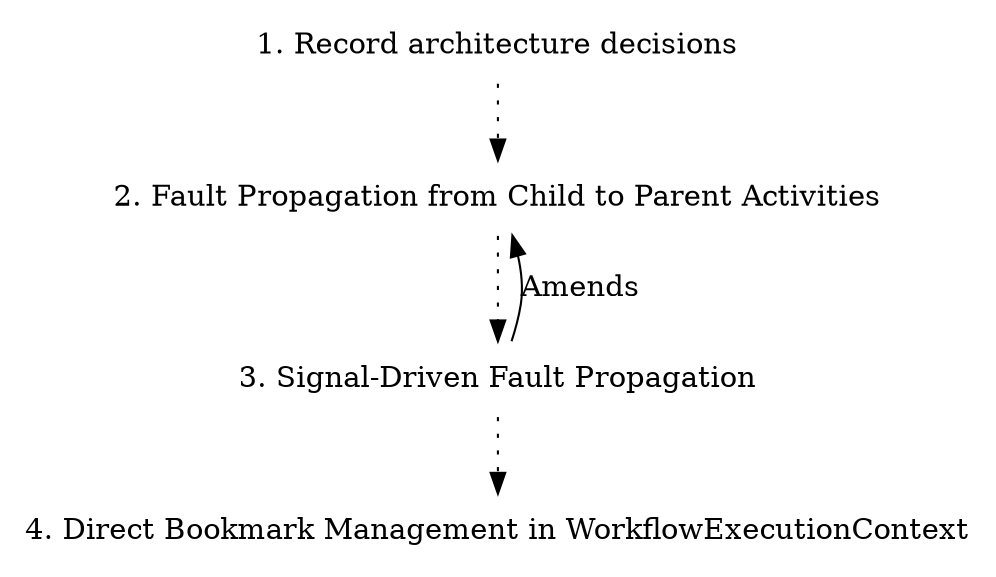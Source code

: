 digraph {
node [shape=plaintext];
subgraph {
_1 [label="1. Record architecture decisions"; URL="0001-record-architecture-decisions.html"];
_2 [label="2. Fault Propagation from Child to Parent Activities"; URL="0002-fault-propagation-from-child-to-parent-activities.html"];
_1 -> _2 [style="dotted", weight=1];
_3 [label="3. Signal-Driven Fault Propagation"; URL="0003-signal-driven-fault-propagation.html"];
_2 -> _3 [style="dotted", weight=1];
_4 [label="4. Direct Bookmark Management in WorkflowExecutionContext"; URL="0004-direct-bookmark-management-in-workflowexecutioncontext.html"];
_3 -> _4 [style="dotted", weight=1];
}
_3 -> _2 [label="Amends", weight=0]
}